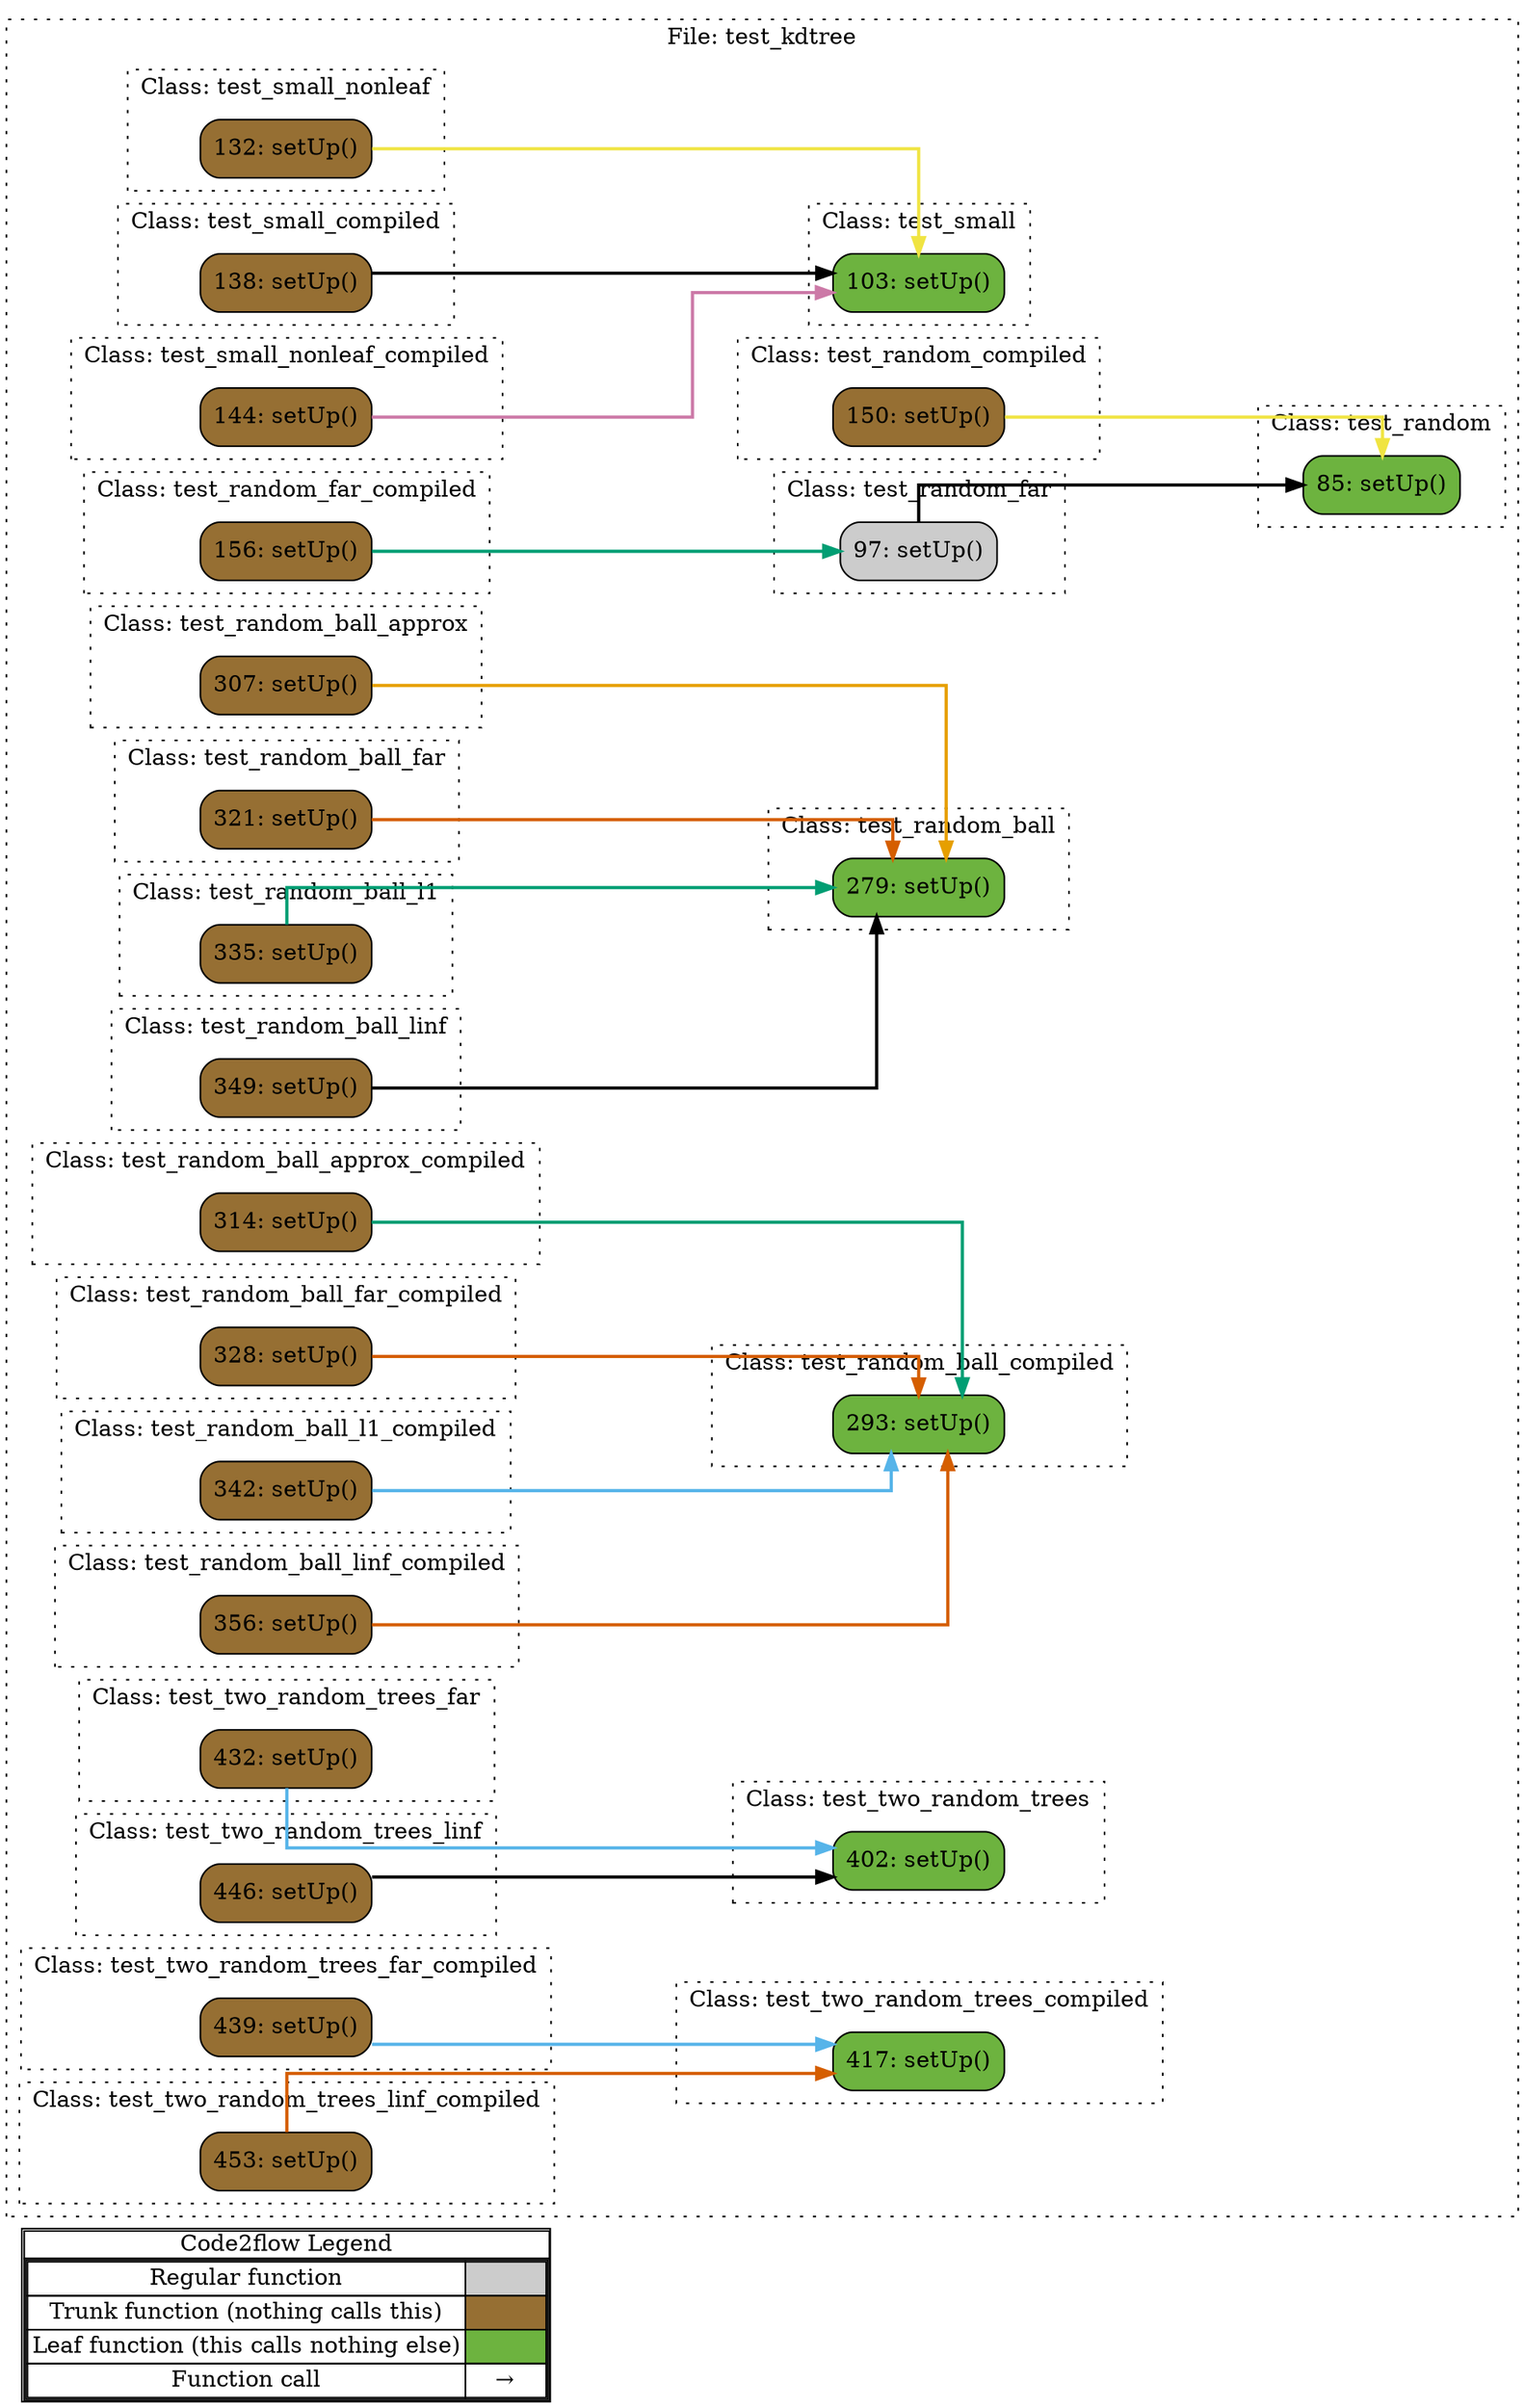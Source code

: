 digraph G {
concentrate=true;
splines="ortho";
rankdir="LR";
subgraph legend{
    rank = min;
    label = "legend";
    Legend [shape=none, margin=0, label = <
        <table cellspacing="0" cellpadding="0" border="1"><tr><td>Code2flow Legend</td></tr><tr><td>
        <table cellspacing="0">
        <tr><td>Regular function</td><td width="50px" bgcolor='#cccccc'></td></tr>
        <tr><td>Trunk function (nothing calls this)</td><td bgcolor='#966F33'></td></tr>
        <tr><td>Leaf function (this calls nothing else)</td><td bgcolor='#6db33f'></td></tr>
        <tr><td>Function call</td><td><font color='black'>&#8594;</font></td></tr>
        </table></td></tr></table>
        >];
}node_6fc3a491 [label="85: setUp()" name="test_kdtree::test_random.setUp" shape="rect" style="rounded,filled" fillcolor="#6db33f" ];
node_c1d03a90 [label="279: setUp()" name="test_kdtree::test_random_ball.setUp" shape="rect" style="rounded,filled" fillcolor="#6db33f" ];
node_6db18759 [label="307: setUp()" name="test_kdtree::test_random_ball_approx.setUp" shape="rect" style="rounded,filled" fillcolor="#966F33" ];
node_4589b71b [label="314: setUp()" name="test_kdtree::test_random_ball_approx_compiled.setUp" shape="rect" style="rounded,filled" fillcolor="#966F33" ];
node_d7dcbf3d [label="293: setUp()" name="test_kdtree::test_random_ball_compiled.setUp" shape="rect" style="rounded,filled" fillcolor="#6db33f" ];
node_86fafd86 [label="321: setUp()" name="test_kdtree::test_random_ball_far.setUp" shape="rect" style="rounded,filled" fillcolor="#966F33" ];
node_25bdf766 [label="328: setUp()" name="test_kdtree::test_random_ball_far_compiled.setUp" shape="rect" style="rounded,filled" fillcolor="#966F33" ];
node_257138d3 [label="335: setUp()" name="test_kdtree::test_random_ball_l1.setUp" shape="rect" style="rounded,filled" fillcolor="#966F33" ];
node_dceddc3a [label="342: setUp()" name="test_kdtree::test_random_ball_l1_compiled.setUp" shape="rect" style="rounded,filled" fillcolor="#966F33" ];
node_fad31268 [label="349: setUp()" name="test_kdtree::test_random_ball_linf.setUp" shape="rect" style="rounded,filled" fillcolor="#966F33" ];
node_2dcd4b8e [label="356: setUp()" name="test_kdtree::test_random_ball_linf_compiled.setUp" shape="rect" style="rounded,filled" fillcolor="#966F33" ];
node_59d37704 [label="150: setUp()" name="test_kdtree::test_random_compiled.setUp" shape="rect" style="rounded,filled" fillcolor="#966F33" ];
node_4fbb0db8 [label="97: setUp()" name="test_kdtree::test_random_far.setUp" shape="rect" style="rounded,filled" fillcolor="#cccccc" ];
node_3649dc4b [label="156: setUp()" name="test_kdtree::test_random_far_compiled.setUp" shape="rect" style="rounded,filled" fillcolor="#966F33" ];
node_85ebeb62 [label="103: setUp()" name="test_kdtree::test_small.setUp" shape="rect" style="rounded,filled" fillcolor="#6db33f" ];
node_ba54a0a0 [label="138: setUp()" name="test_kdtree::test_small_compiled.setUp" shape="rect" style="rounded,filled" fillcolor="#966F33" ];
node_3b6a07ec [label="132: setUp()" name="test_kdtree::test_small_nonleaf.setUp" shape="rect" style="rounded,filled" fillcolor="#966F33" ];
node_89943c47 [label="144: setUp()" name="test_kdtree::test_small_nonleaf_compiled.setUp" shape="rect" style="rounded,filled" fillcolor="#966F33" ];
node_0b084f34 [label="402: setUp()" name="test_kdtree::test_two_random_trees.setUp" shape="rect" style="rounded,filled" fillcolor="#6db33f" ];
node_4815801f [label="417: setUp()" name="test_kdtree::test_two_random_trees_compiled.setUp" shape="rect" style="rounded,filled" fillcolor="#6db33f" ];
node_6f7e3812 [label="432: setUp()" name="test_kdtree::test_two_random_trees_far.setUp" shape="rect" style="rounded,filled" fillcolor="#966F33" ];
node_afff8baa [label="439: setUp()" name="test_kdtree::test_two_random_trees_far_compiled.setUp" shape="rect" style="rounded,filled" fillcolor="#966F33" ];
node_c4610cf8 [label="446: setUp()" name="test_kdtree::test_two_random_trees_linf.setUp" shape="rect" style="rounded,filled" fillcolor="#966F33" ];
node_4c5610a6 [label="453: setUp()" name="test_kdtree::test_two_random_trees_linf_compiled.setUp" shape="rect" style="rounded,filled" fillcolor="#966F33" ];
node_6db18759 -> node_c1d03a90 [color="#E69F00" penwidth="2"];
node_4589b71b -> node_d7dcbf3d [color="#009E73" penwidth="2"];
node_86fafd86 -> node_c1d03a90 [color="#D55E00" penwidth="2"];
node_25bdf766 -> node_d7dcbf3d [color="#D55E00" penwidth="2"];
node_257138d3 -> node_c1d03a90 [color="#009E73" penwidth="2"];
node_dceddc3a -> node_d7dcbf3d [color="#56B4E9" penwidth="2"];
node_fad31268 -> node_c1d03a90 [color="#000000" penwidth="2"];
node_2dcd4b8e -> node_d7dcbf3d [color="#D55E00" penwidth="2"];
node_59d37704 -> node_6fc3a491 [color="#F0E442" penwidth="2"];
node_4fbb0db8 -> node_6fc3a491 [color="#000000" penwidth="2"];
node_3649dc4b -> node_4fbb0db8 [color="#009E73" penwidth="2"];
node_ba54a0a0 -> node_85ebeb62 [color="#000000" penwidth="2"];
node_3b6a07ec -> node_85ebeb62 [color="#F0E442" penwidth="2"];
node_89943c47 -> node_85ebeb62 [color="#CC79A7" penwidth="2"];
node_6f7e3812 -> node_0b084f34 [color="#56B4E9" penwidth="2"];
node_afff8baa -> node_4815801f [color="#56B4E9" penwidth="2"];
node_c4610cf8 -> node_0b084f34 [color="#000000" penwidth="2"];
node_4c5610a6 -> node_4815801f [color="#D55E00" penwidth="2"];
subgraph cluster_c9a908ce {
    label="File: test_kdtree";
    name="test_kdtree";
    style="filled";
    graph[style=dotted];
    subgraph cluster_22e78bbe {
        node_6fc3a491;
        label="Class: test_random";
        name="test_random";
        style="filled";
        graph[style=dotted];
    };
    subgraph cluster_64fd1c5f {
        node_4fbb0db8;
        label="Class: test_random_far";
        name="test_random_far";
        style="filled";
        graph[style=dotted];
    };
    subgraph cluster_fdded6ea {
        node_85ebeb62;
        label="Class: test_small";
        name="test_small";
        style="filled";
        graph[style=dotted];
    };
    subgraph cluster_3ee74c53 {
        node_3b6a07ec;
        label="Class: test_small_nonleaf";
        name="test_small_nonleaf";
        style="filled";
        graph[style=dotted];
    };
    subgraph cluster_e401acc9 {
        node_ba54a0a0;
        label="Class: test_small_compiled";
        name="test_small_compiled";
        style="filled";
        graph[style=dotted];
    };
    subgraph cluster_534d9e65 {
        node_89943c47;
        label="Class: test_small_nonleaf_compiled";
        name="test_small_nonleaf_compiled";
        style="filled";
        graph[style=dotted];
    };
    subgraph cluster_39b3e101 {
        node_59d37704;
        label="Class: test_random_compiled";
        name="test_random_compiled";
        style="filled";
        graph[style=dotted];
    };
    subgraph cluster_f5336aba {
        node_3649dc4b;
        label="Class: test_random_far_compiled";
        name="test_random_far_compiled";
        style="filled";
        graph[style=dotted];
    };
    subgraph cluster_74b398a1 {
        node_c1d03a90;
        label="Class: test_random_ball";
        name="test_random_ball";
        style="filled";
        graph[style=dotted];
    };
    subgraph cluster_e99fad2d {
        node_d7dcbf3d;
        label="Class: test_random_ball_compiled";
        name="test_random_ball_compiled";
        style="filled";
        graph[style=dotted];
    };
    subgraph cluster_6b1bcac0 {
        node_6db18759;
        label="Class: test_random_ball_approx";
        name="test_random_ball_approx";
        style="filled";
        graph[style=dotted];
    };
    subgraph cluster_6d4c7b3e {
        node_4589b71b;
        label="Class: test_random_ball_approx_compiled";
        name="test_random_ball_approx_compiled";
        style="filled";
        graph[style=dotted];
    };
    subgraph cluster_fde189b9 {
        node_86fafd86;
        label="Class: test_random_ball_far";
        name="test_random_ball_far";
        style="filled";
        graph[style=dotted];
    };
    subgraph cluster_a783b48d {
        node_25bdf766;
        label="Class: test_random_ball_far_compiled";
        name="test_random_ball_far_compiled";
        style="filled";
        graph[style=dotted];
    };
    subgraph cluster_1143b343 {
        node_257138d3;
        label="Class: test_random_ball_l1";
        name="test_random_ball_l1";
        style="filled";
        graph[style=dotted];
    };
    subgraph cluster_687b3a7b {
        node_dceddc3a;
        label="Class: test_random_ball_l1_compiled";
        name="test_random_ball_l1_compiled";
        style="filled";
        graph[style=dotted];
    };
    subgraph cluster_dbbb46b7 {
        node_fad31268;
        label="Class: test_random_ball_linf";
        name="test_random_ball_linf";
        style="filled";
        graph[style=dotted];
    };
    subgraph cluster_697ca49b {
        node_2dcd4b8e;
        label="Class: test_random_ball_linf_compiled";
        name="test_random_ball_linf_compiled";
        style="filled";
        graph[style=dotted];
    };
    subgraph cluster_a1a49883 {
        node_0b084f34;
        label="Class: test_two_random_trees";
        name="test_two_random_trees";
        style="filled";
        graph[style=dotted];
    };
    subgraph cluster_ba89c024 {
        node_4815801f;
        label="Class: test_two_random_trees_compiled";
        name="test_two_random_trees_compiled";
        style="filled";
        graph[style=dotted];
    };
    subgraph cluster_111dcb85 {
        node_6f7e3812;
        label="Class: test_two_random_trees_far";
        name="test_two_random_trees_far";
        style="filled";
        graph[style=dotted];
    };
    subgraph cluster_7bd23f67 {
        node_afff8baa;
        label="Class: test_two_random_trees_far_compiled";
        name="test_two_random_trees_far_compiled";
        style="filled";
        graph[style=dotted];
    };
    subgraph cluster_e0c173d6 {
        node_c4610cf8;
        label="Class: test_two_random_trees_linf";
        name="test_two_random_trees_linf";
        style="filled";
        graph[style=dotted];
    };
    subgraph cluster_52a2395b {
        node_4c5610a6;
        label="Class: test_two_random_trees_linf_compiled";
        name="test_two_random_trees_linf_compiled";
        style="filled";
        graph[style=dotted];
    };
};
}
